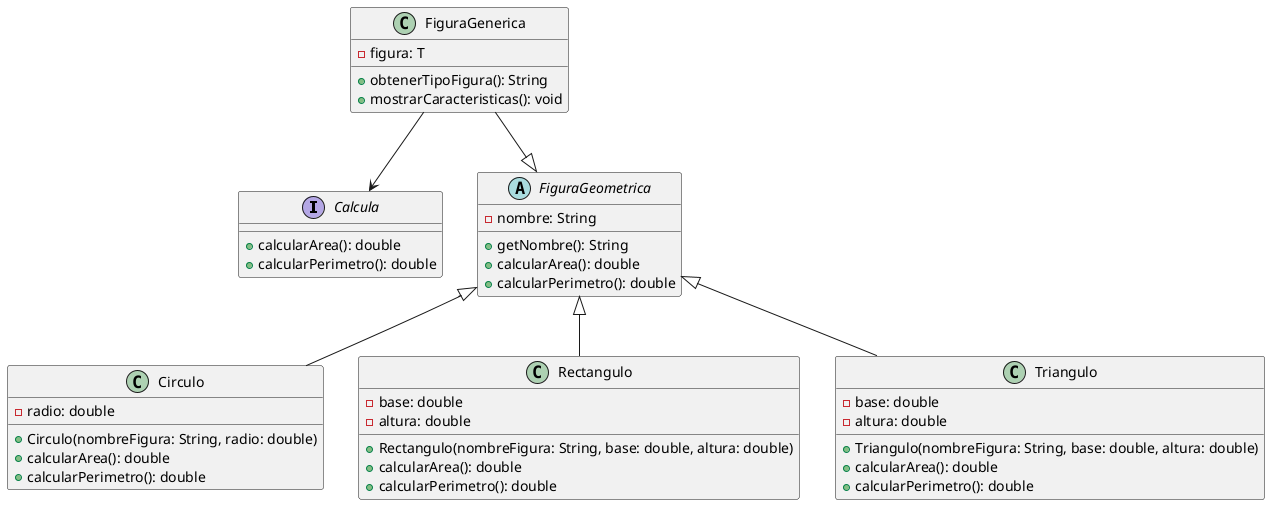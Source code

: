 @startuml Figura 2 

interface Calcula {
    +calcularArea(): double
    +calcularPerimetro(): double
}

abstract class FiguraGeometrica {
    -nombre: String
    +getNombre(): String
    +calcularArea(): double
    +calcularPerimetro(): double
}

class Circulo {
    -radio: double
    +Circulo(nombreFigura: String, radio: double)
    +calcularArea(): double
    +calcularPerimetro(): double
}

class Rectangulo {
    -base: double
    -altura: double
    +Rectangulo(nombreFigura: String, base: double, altura: double)
    +calcularArea(): double
    +calcularPerimetro(): double
}

class Triangulo {
    -base: double
    -altura: double
    +Triangulo(nombreFigura: String, base: double, altura: double)
    +calcularArea(): double
    +calcularPerimetro(): double
}

class FiguraGenerica {
    -figura: T
    +obtenerTipoFigura(): String
    +mostrarCaracteristicas(): void
}

FiguraGenerica --> Calcula

FiguraGeometrica <|-- Circulo
FiguraGeometrica <|-- Rectangulo
FiguraGeometrica <|-- Triangulo

FiguraGenerica --|> FiguraGeometrica

@enduml
